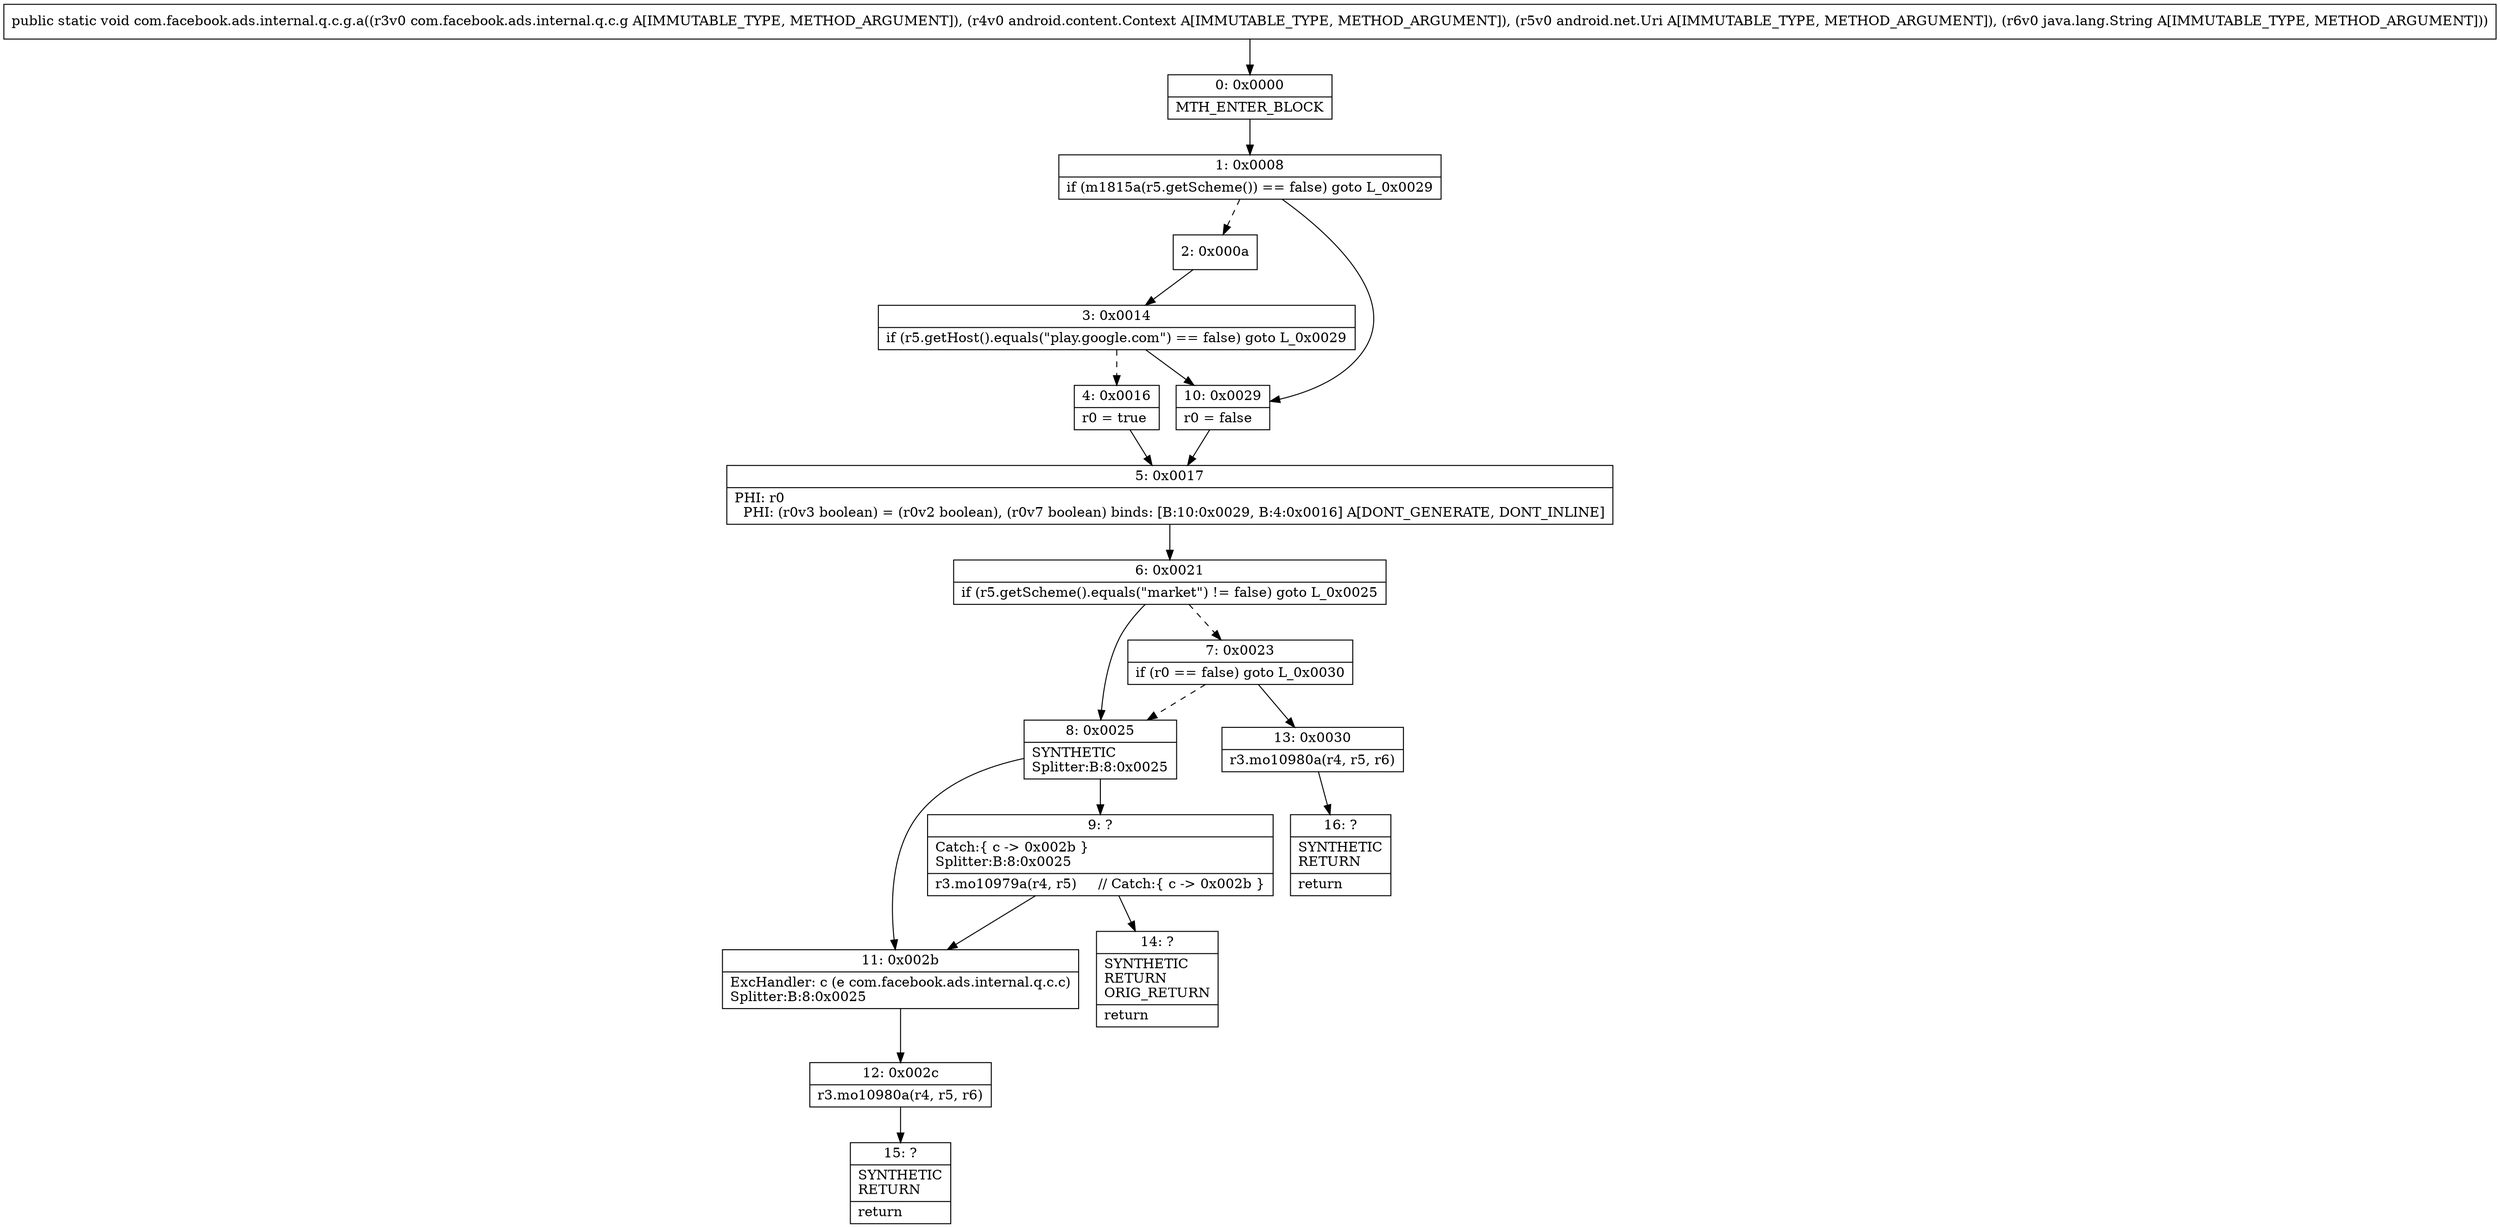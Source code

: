 digraph "CFG forcom.facebook.ads.internal.q.c.g.a(Lcom\/facebook\/ads\/internal\/q\/c\/g;Landroid\/content\/Context;Landroid\/net\/Uri;Ljava\/lang\/String;)V" {
Node_0 [shape=record,label="{0\:\ 0x0000|MTH_ENTER_BLOCK\l}"];
Node_1 [shape=record,label="{1\:\ 0x0008|if (m1815a(r5.getScheme()) == false) goto L_0x0029\l}"];
Node_2 [shape=record,label="{2\:\ 0x000a}"];
Node_3 [shape=record,label="{3\:\ 0x0014|if (r5.getHost().equals(\"play.google.com\") == false) goto L_0x0029\l}"];
Node_4 [shape=record,label="{4\:\ 0x0016|r0 = true\l}"];
Node_5 [shape=record,label="{5\:\ 0x0017|PHI: r0 \l  PHI: (r0v3 boolean) = (r0v2 boolean), (r0v7 boolean) binds: [B:10:0x0029, B:4:0x0016] A[DONT_GENERATE, DONT_INLINE]\l}"];
Node_6 [shape=record,label="{6\:\ 0x0021|if (r5.getScheme().equals(\"market\") != false) goto L_0x0025\l}"];
Node_7 [shape=record,label="{7\:\ 0x0023|if (r0 == false) goto L_0x0030\l}"];
Node_8 [shape=record,label="{8\:\ 0x0025|SYNTHETIC\lSplitter:B:8:0x0025\l}"];
Node_9 [shape=record,label="{9\:\ ?|Catch:\{ c \-\> 0x002b \}\lSplitter:B:8:0x0025\l|r3.mo10979a(r4, r5)     \/\/ Catch:\{ c \-\> 0x002b \}\l}"];
Node_10 [shape=record,label="{10\:\ 0x0029|r0 = false\l}"];
Node_11 [shape=record,label="{11\:\ 0x002b|ExcHandler: c (e com.facebook.ads.internal.q.c.c)\lSplitter:B:8:0x0025\l}"];
Node_12 [shape=record,label="{12\:\ 0x002c|r3.mo10980a(r4, r5, r6)\l}"];
Node_13 [shape=record,label="{13\:\ 0x0030|r3.mo10980a(r4, r5, r6)\l}"];
Node_14 [shape=record,label="{14\:\ ?|SYNTHETIC\lRETURN\lORIG_RETURN\l|return\l}"];
Node_15 [shape=record,label="{15\:\ ?|SYNTHETIC\lRETURN\l|return\l}"];
Node_16 [shape=record,label="{16\:\ ?|SYNTHETIC\lRETURN\l|return\l}"];
MethodNode[shape=record,label="{public static void com.facebook.ads.internal.q.c.g.a((r3v0 com.facebook.ads.internal.q.c.g A[IMMUTABLE_TYPE, METHOD_ARGUMENT]), (r4v0 android.content.Context A[IMMUTABLE_TYPE, METHOD_ARGUMENT]), (r5v0 android.net.Uri A[IMMUTABLE_TYPE, METHOD_ARGUMENT]), (r6v0 java.lang.String A[IMMUTABLE_TYPE, METHOD_ARGUMENT])) }"];
MethodNode -> Node_0;
Node_0 -> Node_1;
Node_1 -> Node_2[style=dashed];
Node_1 -> Node_10;
Node_2 -> Node_3;
Node_3 -> Node_4[style=dashed];
Node_3 -> Node_10;
Node_4 -> Node_5;
Node_5 -> Node_6;
Node_6 -> Node_7[style=dashed];
Node_6 -> Node_8;
Node_7 -> Node_8[style=dashed];
Node_7 -> Node_13;
Node_8 -> Node_9;
Node_8 -> Node_11;
Node_9 -> Node_11;
Node_9 -> Node_14;
Node_10 -> Node_5;
Node_11 -> Node_12;
Node_12 -> Node_15;
Node_13 -> Node_16;
}

